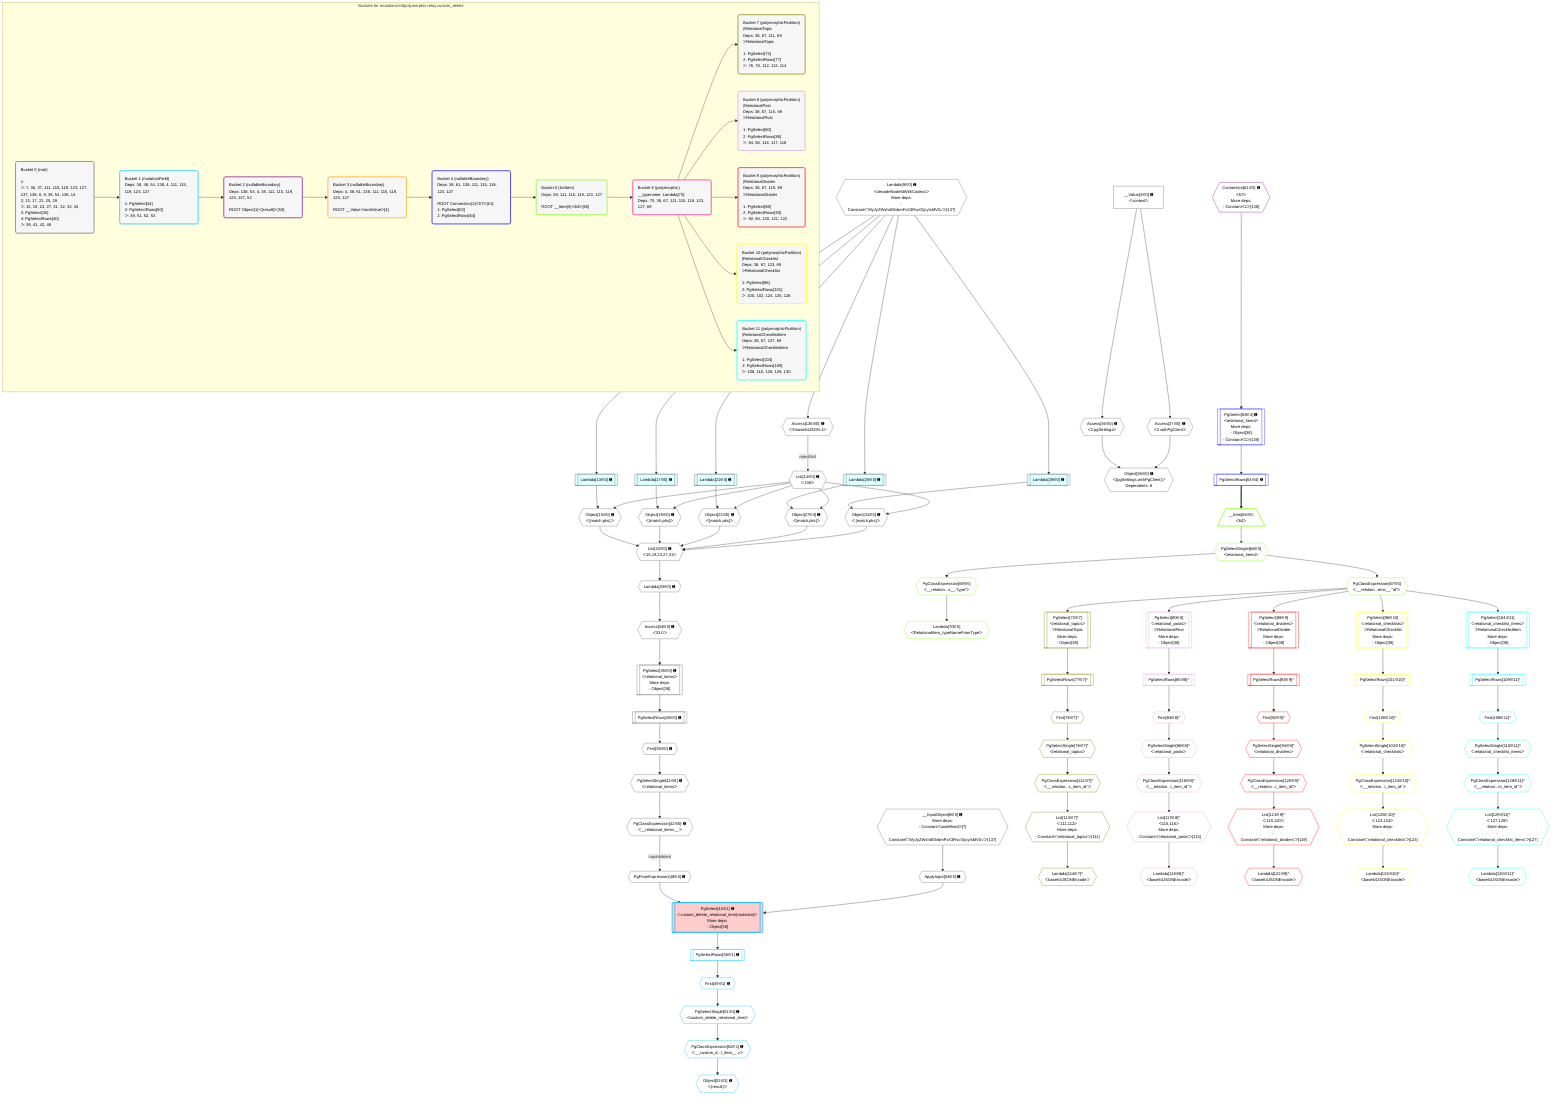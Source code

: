 %%{init: {'themeVariables': { 'fontSize': '12px'}}}%%
graph TD
    classDef path fill:#eee,stroke:#000,color:#000
    classDef plan fill:#fff,stroke-width:1px,color:#000
    classDef itemplan fill:#fff,stroke-width:2px,color:#000
    classDef unbatchedplan fill:#dff,stroke-width:1px,color:#000
    classDef sideeffectplan fill:#fcc,stroke-width:2px,color:#000
    classDef bucket fill:#f6f6f6,color:#000,stroke-width:2px,text-align:left

    subgraph "Buckets for mutations/v4/polymorphic.relay.custom_delete"
    Bucket0("Bucket 0 (root)<br /><br />1: <br />ᐳ: 7, 36, 37, 111, 115, 119, 123, 127, 137, 138, 6, 9, 38, 54, 136, 14<br />2: 13, 17, 21, 25, 29<br />ᐳ: 15, 19, 23, 27, 31, 32, 33, 34<br />3: PgSelect[35]<br />4: PgSelectRows[40]<br />ᐳ: 39, 41, 42, 48"):::bucket
    Bucket1("Bucket 1 (mutationField)<br />Deps: 38, 48, 54, 138, 4, 111, 115, 119, 123, 127<br /><br />1: PgSelect[44]<br />2: PgSelectRows[50]<br />ᐳ: 49, 51, 52, 53"):::bucket
    Bucket2("Bucket 2 (nullableBoundary)<br />Deps: 138, 53, 4, 38, 111, 115, 119, 123, 127, 52<br /><br />ROOT Object{1}ᐸ{result}ᐳ[53]"):::bucket
    Bucket3("Bucket 3 (nullableBoundary)<br />Deps: 4, 38, 61, 138, 111, 115, 119, 123, 127<br /><br />ROOT __ValueᐸrootValueᐳ[4]"):::bucket
    Bucket4("Bucket 4 (nullableBoundary)<br />Deps: 38, 61, 138, 111, 115, 119, 123, 127<br /><br />ROOT Connection{2}ᐸ57ᐳ[61]<br />1: PgSelect[63]<br />2: PgSelectRows[64]"):::bucket
    Bucket5("Bucket 5 (listItem)<br />Deps: 38, 111, 115, 119, 123, 127<br /><br />ROOT __Item{5}ᐸ64ᐳ[65]"):::bucket
    Bucket6("Bucket 6 (polymorphic)<br />__typename: Lambda[70]<br />Deps: 70, 38, 67, 111, 115, 119, 123, 127, 69"):::bucket
    Bucket7("Bucket 7 (polymorphicPartition)<br />|RelationalTopic<br />Deps: 38, 67, 111, 69<br />ᐳRelationalTopic<br /><br />1: PgSelect[72]<br />2: PgSelectRows[77]<br />ᐳ: 76, 78, 112, 113, 114"):::bucket
    Bucket8("Bucket 8 (polymorphicPartition)<br />|RelationalPost<br />Deps: 38, 67, 115, 69<br />ᐳRelationalPost<br /><br />1: PgSelect[80]<br />2: PgSelectRows[85]<br />ᐳ: 84, 86, 116, 117, 118"):::bucket
    Bucket9("Bucket 9 (polymorphicPartition)<br />|RelationalDivider<br />Deps: 38, 67, 119, 69<br />ᐳRelationalDivider<br /><br />1: PgSelect[88]<br />2: PgSelectRows[93]<br />ᐳ: 92, 94, 120, 121, 122"):::bucket
    Bucket10("Bucket 10 (polymorphicPartition)<br />|RelationalChecklist<br />Deps: 38, 67, 123, 69<br />ᐳRelationalChecklist<br /><br />1: PgSelect[96]<br />2: PgSelectRows[101]<br />ᐳ: 100, 102, 124, 125, 126"):::bucket
    Bucket11("Bucket 11 (polymorphicPartition)<br />|RelationalChecklistItem<br />Deps: 38, 67, 127, 69<br />ᐳRelationalChecklistItem<br /><br />1: PgSelect[104]<br />2: PgSelectRows[109]<br />ᐳ: 108, 110, 128, 129, 130"):::bucket
    end
    Bucket0 --> Bucket1
    Bucket1 --> Bucket2
    Bucket2 --> Bucket3
    Bucket3 --> Bucket4
    Bucket4 --> Bucket5
    Bucket5 --> Bucket6
    Bucket6 --> Bucket7 & Bucket8 & Bucket9 & Bucket10 & Bucket11

    %% plan dependencies
    List32{{"List[32∈0] ➊<br />ᐸ15,19,23,27,31ᐳ"}}:::plan
    Object15{{"Object[15∈0] ➊<br />ᐸ{match,pks}ᐳ"}}:::plan
    Object19{{"Object[19∈0] ➊<br />ᐸ{match,pks}ᐳ"}}:::plan
    Object23{{"Object[23∈0] ➊<br />ᐸ{match,pks}ᐳ"}}:::plan
    Object27{{"Object[27∈0] ➊<br />ᐸ{match,pks}ᐳ"}}:::plan
    Object31{{"Object[31∈0] ➊<br />ᐸ{match,pks}ᐳ"}}:::plan
    Object15 & Object19 & Object23 & Object27 & Object31 --> List32
    __InputObject6{{"__InputObject[6∈0] ➊<br />More deps:<br />- Constantᐸundefinedᐳ[7]<br />- Constantᐸ'WyJyZWxhdGlvbmFsX3RvcGljcyIsMV0='ᐳ[137]"}}:::plan
    Lambda13[["Lambda[13∈0] ➊"]]:::unbatchedplan
    List14{{"List[14∈0] ➊<br />ᐸ136ᐳ"}}:::plan
    Lambda13 & List14 --> Object15
    Lambda17[["Lambda[17∈0] ➊"]]:::unbatchedplan
    Lambda17 & List14 --> Object19
    Lambda21[["Lambda[21∈0] ➊"]]:::unbatchedplan
    Lambda21 & List14 --> Object23
    Lambda25[["Lambda[25∈0] ➊"]]:::unbatchedplan
    Lambda25 & List14 --> Object27
    Lambda29[["Lambda[29∈0] ➊"]]:::unbatchedplan
    Lambda29 & List14 --> Object31
    PgSelect35[["PgSelect[35∈0] ➊<br />ᐸrelational_itemsᐳ<br />More deps:<br />- Object[38]"]]:::plan
    Access34{{"Access[34∈0] ➊<br />ᐸ33.0ᐳ"}}:::plan
    Access34 --> PgSelect35
    Object38{{"Object[38∈0] ➊<br />ᐸ{pgSettings,withPgClient}ᐳ<br />Dependents: 8"}}:::plan
    Access36{{"Access[36∈0] ➊<br />ᐸ2.pgSettingsᐳ"}}:::plan
    Access37{{"Access[37∈0] ➊<br />ᐸ2.withPgClientᐳ"}}:::plan
    Access36 & Access37 --> Object38
    Lambda9{{"Lambda[9∈0] ➊<br />ᐸdecodeNodeIdWithCodecsᐳ<br />More deps:<br />- Constantᐸ'WyJyZWxhdGlvbmFsX3RvcGljcyIsMV0='ᐳ[137]"}}:::plan
    Lambda9 --> Lambda13
    Access136{{"Access[136∈0] ➊<br />ᐸ9.base64JSON.1ᐳ"}}:::plan
    Access136 -->|rejectNull| List14
    Lambda9 --> Lambda17
    Lambda9 --> Lambda21
    Lambda9 --> Lambda25
    Lambda9 --> Lambda29
    Lambda33{{"Lambda[33∈0] ➊"}}:::plan
    List32 --> Lambda33
    Lambda33 --> Access34
    __Value2["__Value[2∈0] ➊<br />ᐸcontextᐳ"]:::plan
    __Value2 --> Access36
    __Value2 --> Access37
    First39{{"First[39∈0] ➊"}}:::plan
    PgSelectRows40[["PgSelectRows[40∈0] ➊"]]:::plan
    PgSelectRows40 --> First39
    PgSelect35 --> PgSelectRows40
    PgSelectSingle41{{"PgSelectSingle[41∈0] ➊<br />ᐸrelational_itemsᐳ"}}:::plan
    First39 --> PgSelectSingle41
    PgClassExpression42{{"PgClassExpression[42∈0] ➊<br />ᐸ__relational_items__ᐳ"}}:::plan
    PgSelectSingle41 --> PgClassExpression42
    PgFromExpression48{{"PgFromExpression[48∈0] ➊"}}:::plan
    PgClassExpression42 -->|trapInhibited| PgFromExpression48
    ApplyInput54{{"ApplyInput[54∈0] ➊"}}:::plan
    __InputObject6 --> ApplyInput54
    Lambda9 --> Access136
    PgSelect44[["PgSelect[44∈1] ➊<br />ᐸcustom_delete_relational_item(mutation)ᐳ<br />More deps:<br />- Object[38]"]]:::sideeffectplan
    PgFromExpression48 & ApplyInput54 --> PgSelect44
    First49{{"First[49∈1] ➊"}}:::plan
    PgSelectRows50[["PgSelectRows[50∈1] ➊"]]:::plan
    PgSelectRows50 --> First49
    PgSelect44 --> PgSelectRows50
    PgSelectSingle51{{"PgSelectSingle[51∈1] ➊<br />ᐸcustom_delete_relational_itemᐳ"}}:::plan
    First49 --> PgSelectSingle51
    PgClassExpression52{{"PgClassExpression[52∈1] ➊<br />ᐸ__custom_d...l_item__.vᐳ"}}:::plan
    PgSelectSingle51 --> PgClassExpression52
    Object53{{"Object[53∈1] ➊<br />ᐸ{result}ᐳ"}}:::plan
    PgClassExpression52 --> Object53
    Connection61{{"Connection[61∈2] ➊<br />ᐸ57ᐳ<br />More deps:<br />- Constantᐸ1ᐳ[138]"}}:::plan
    PgSelect63[["PgSelect[63∈4] ➊<br />ᐸrelational_itemsᐳ<br />More deps:<br />- Object[38]<br />- Constantᐸ1ᐳ[138]"]]:::plan
    Connection61 --> PgSelect63
    PgSelectRows64[["PgSelectRows[64∈4] ➊"]]:::plan
    PgSelect63 --> PgSelectRows64
    __Item65[/"__Item[65∈5]<br />ᐸ64ᐳ"\]:::itemplan
    PgSelectRows64 ==> __Item65
    PgSelectSingle66{{"PgSelectSingle[66∈5]<br />ᐸrelational_itemsᐳ"}}:::plan
    __Item65 --> PgSelectSingle66
    PgClassExpression67{{"PgClassExpression[67∈5]<br />ᐸ__relation...ems__.”id”ᐳ"}}:::plan
    PgSelectSingle66 --> PgClassExpression67
    PgClassExpression69{{"PgClassExpression[69∈5]<br />ᐸ__relation...s__.”type”ᐳ"}}:::plan
    PgSelectSingle66 --> PgClassExpression69
    Lambda70{{"Lambda[70∈5]<br />ᐸRelationalItem_typeNameFromTypeᐳ"}}:::plan
    PgClassExpression69 --> Lambda70
    PgSelect72[["PgSelect[72∈7]<br />ᐸrelational_topicsᐳ<br />ᐳRelationalTopic<br />More deps:<br />- Object[38]"]]:::plan
    PgClassExpression67 --> PgSelect72
    List113{{"List[113∈7]^<br />ᐸ111,112ᐳ<br />More deps:<br />- Constantᐸ'relational_topics'ᐳ[111]"}}:::plan
    PgClassExpression112{{"PgClassExpression[112∈7]^<br />ᐸ__relation...c_item_id”ᐳ"}}:::plan
    PgClassExpression112 --> List113
    First76{{"First[76∈7]^"}}:::plan
    PgSelectRows77[["PgSelectRows[77∈7]^"]]:::plan
    PgSelectRows77 --> First76
    PgSelect72 --> PgSelectRows77
    PgSelectSingle78{{"PgSelectSingle[78∈7]^<br />ᐸrelational_topicsᐳ"}}:::plan
    First76 --> PgSelectSingle78
    PgSelectSingle78 --> PgClassExpression112
    Lambda114{{"Lambda[114∈7]^<br />ᐸbase64JSONEncodeᐳ"}}:::plan
    List113 --> Lambda114
    PgSelect80[["PgSelect[80∈8]<br />ᐸrelational_postsᐳ<br />ᐳRelationalPost<br />More deps:<br />- Object[38]"]]:::plan
    PgClassExpression67 --> PgSelect80
    List117{{"List[117∈8]^<br />ᐸ115,116ᐳ<br />More deps:<br />- Constantᐸ'relational_posts'ᐳ[115]"}}:::plan
    PgClassExpression116{{"PgClassExpression[116∈8]^<br />ᐸ__relation...t_item_id”ᐳ"}}:::plan
    PgClassExpression116 --> List117
    First84{{"First[84∈8]^"}}:::plan
    PgSelectRows85[["PgSelectRows[85∈8]^"]]:::plan
    PgSelectRows85 --> First84
    PgSelect80 --> PgSelectRows85
    PgSelectSingle86{{"PgSelectSingle[86∈8]^<br />ᐸrelational_postsᐳ"}}:::plan
    First84 --> PgSelectSingle86
    PgSelectSingle86 --> PgClassExpression116
    Lambda118{{"Lambda[118∈8]^<br />ᐸbase64JSONEncodeᐳ"}}:::plan
    List117 --> Lambda118
    PgSelect88[["PgSelect[88∈9]<br />ᐸrelational_dividersᐳ<br />ᐳRelationalDivider<br />More deps:<br />- Object[38]"]]:::plan
    PgClassExpression67 --> PgSelect88
    List121{{"List[121∈9]^<br />ᐸ119,120ᐳ<br />More deps:<br />- Constantᐸ'relational_dividers'ᐳ[119]"}}:::plan
    PgClassExpression120{{"PgClassExpression[120∈9]^<br />ᐸ__relation...r_item_id”ᐳ"}}:::plan
    PgClassExpression120 --> List121
    First92{{"First[92∈9]^"}}:::plan
    PgSelectRows93[["PgSelectRows[93∈9]^"]]:::plan
    PgSelectRows93 --> First92
    PgSelect88 --> PgSelectRows93
    PgSelectSingle94{{"PgSelectSingle[94∈9]^<br />ᐸrelational_dividersᐳ"}}:::plan
    First92 --> PgSelectSingle94
    PgSelectSingle94 --> PgClassExpression120
    Lambda122{{"Lambda[122∈9]^<br />ᐸbase64JSONEncodeᐳ"}}:::plan
    List121 --> Lambda122
    PgSelect96[["PgSelect[96∈10]<br />ᐸrelational_checklistsᐳ<br />ᐳRelationalChecklist<br />More deps:<br />- Object[38]"]]:::plan
    PgClassExpression67 --> PgSelect96
    List125{{"List[125∈10]^<br />ᐸ123,124ᐳ<br />More deps:<br />- Constantᐸ'relational_checklists'ᐳ[123]"}}:::plan
    PgClassExpression124{{"PgClassExpression[124∈10]^<br />ᐸ__relation...t_item_id”ᐳ"}}:::plan
    PgClassExpression124 --> List125
    First100{{"First[100∈10]^"}}:::plan
    PgSelectRows101[["PgSelectRows[101∈10]^"]]:::plan
    PgSelectRows101 --> First100
    PgSelect96 --> PgSelectRows101
    PgSelectSingle102{{"PgSelectSingle[102∈10]^<br />ᐸrelational_checklistsᐳ"}}:::plan
    First100 --> PgSelectSingle102
    PgSelectSingle102 --> PgClassExpression124
    Lambda126{{"Lambda[126∈10]^<br />ᐸbase64JSONEncodeᐳ"}}:::plan
    List125 --> Lambda126
    PgSelect104[["PgSelect[104∈11]<br />ᐸrelational_checklist_itemsᐳ<br />ᐳRelationalChecklistItem<br />More deps:<br />- Object[38]"]]:::plan
    PgClassExpression67 --> PgSelect104
    List129{{"List[129∈11]^<br />ᐸ127,128ᐳ<br />More deps:<br />- Constantᐸ'relational_checklist_items'ᐳ[127]"}}:::plan
    PgClassExpression128{{"PgClassExpression[128∈11]^<br />ᐸ__relation...m_item_id”ᐳ"}}:::plan
    PgClassExpression128 --> List129
    First108{{"First[108∈11]^"}}:::plan
    PgSelectRows109[["PgSelectRows[109∈11]^"]]:::plan
    PgSelectRows109 --> First108
    PgSelect104 --> PgSelectRows109
    PgSelectSingle110{{"PgSelectSingle[110∈11]^<br />ᐸrelational_checklist_itemsᐳ"}}:::plan
    First108 --> PgSelectSingle110
    PgSelectSingle110 --> PgClassExpression128
    Lambda130{{"Lambda[130∈11]^<br />ᐸbase64JSONEncodeᐳ"}}:::plan
    List129 --> Lambda130

    %% define steps
    classDef bucket0 stroke:#696969
    class Bucket0,__Value2,__InputObject6,Lambda9,Lambda13,List14,Object15,Lambda17,Object19,Lambda21,Object23,Lambda25,Object27,Lambda29,Object31,List32,Lambda33,Access34,PgSelect35,Access36,Access37,Object38,First39,PgSelectRows40,PgSelectSingle41,PgClassExpression42,PgFromExpression48,ApplyInput54,Access136 bucket0
    classDef bucket1 stroke:#00bfff
    class Bucket1,PgSelect44,First49,PgSelectRows50,PgSelectSingle51,PgClassExpression52,Object53 bucket1
    classDef bucket2 stroke:#7f007f
    class Bucket2,Connection61 bucket2
    classDef bucket3 stroke:#ffa500
    class Bucket3 bucket3
    classDef bucket4 stroke:#0000ff
    class Bucket4,PgSelect63,PgSelectRows64 bucket4
    classDef bucket5 stroke:#7fff00
    class Bucket5,__Item65,PgSelectSingle66,PgClassExpression67,PgClassExpression69,Lambda70 bucket5
    classDef bucket6 stroke:#ff1493
    class Bucket6 bucket6
    classDef bucket7 stroke:#808000
    class Bucket7,PgSelect72,First76,PgSelectRows77,PgSelectSingle78,PgClassExpression112,List113,Lambda114 bucket7
    classDef bucket8 stroke:#dda0dd
    class Bucket8,PgSelect80,First84,PgSelectRows85,PgSelectSingle86,PgClassExpression116,List117,Lambda118 bucket8
    classDef bucket9 stroke:#ff0000
    class Bucket9,PgSelect88,First92,PgSelectRows93,PgSelectSingle94,PgClassExpression120,List121,Lambda122 bucket9
    classDef bucket10 stroke:#ffff00
    class Bucket10,PgSelect96,First100,PgSelectRows101,PgSelectSingle102,PgClassExpression124,List125,Lambda126 bucket10
    classDef bucket11 stroke:#00ffff
    class Bucket11,PgSelect104,First108,PgSelectRows109,PgSelectSingle110,PgClassExpression128,List129,Lambda130 bucket11